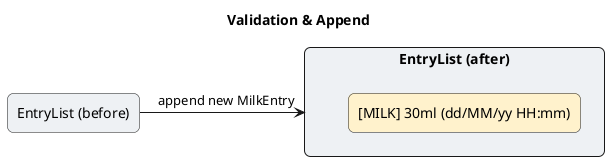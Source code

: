 @startuml
title Validation & Append

skinparam shadowing false
skinparam defaultFontName Arial
skinparam rectangle {
  RoundCorner 12
  FontSize 14
}

rectangle "EntryList (before)" as BEFORE #EEF1F4

rectangle "EntryList (after)" as AFTER #EEF1F4 {
  rectangle "[MILK] 30ml (dd/MM/yy HH:mm)" as ITEM #FFF2CC
}

BEFORE -right-> AFTER : append new MilkEntry
@enduml